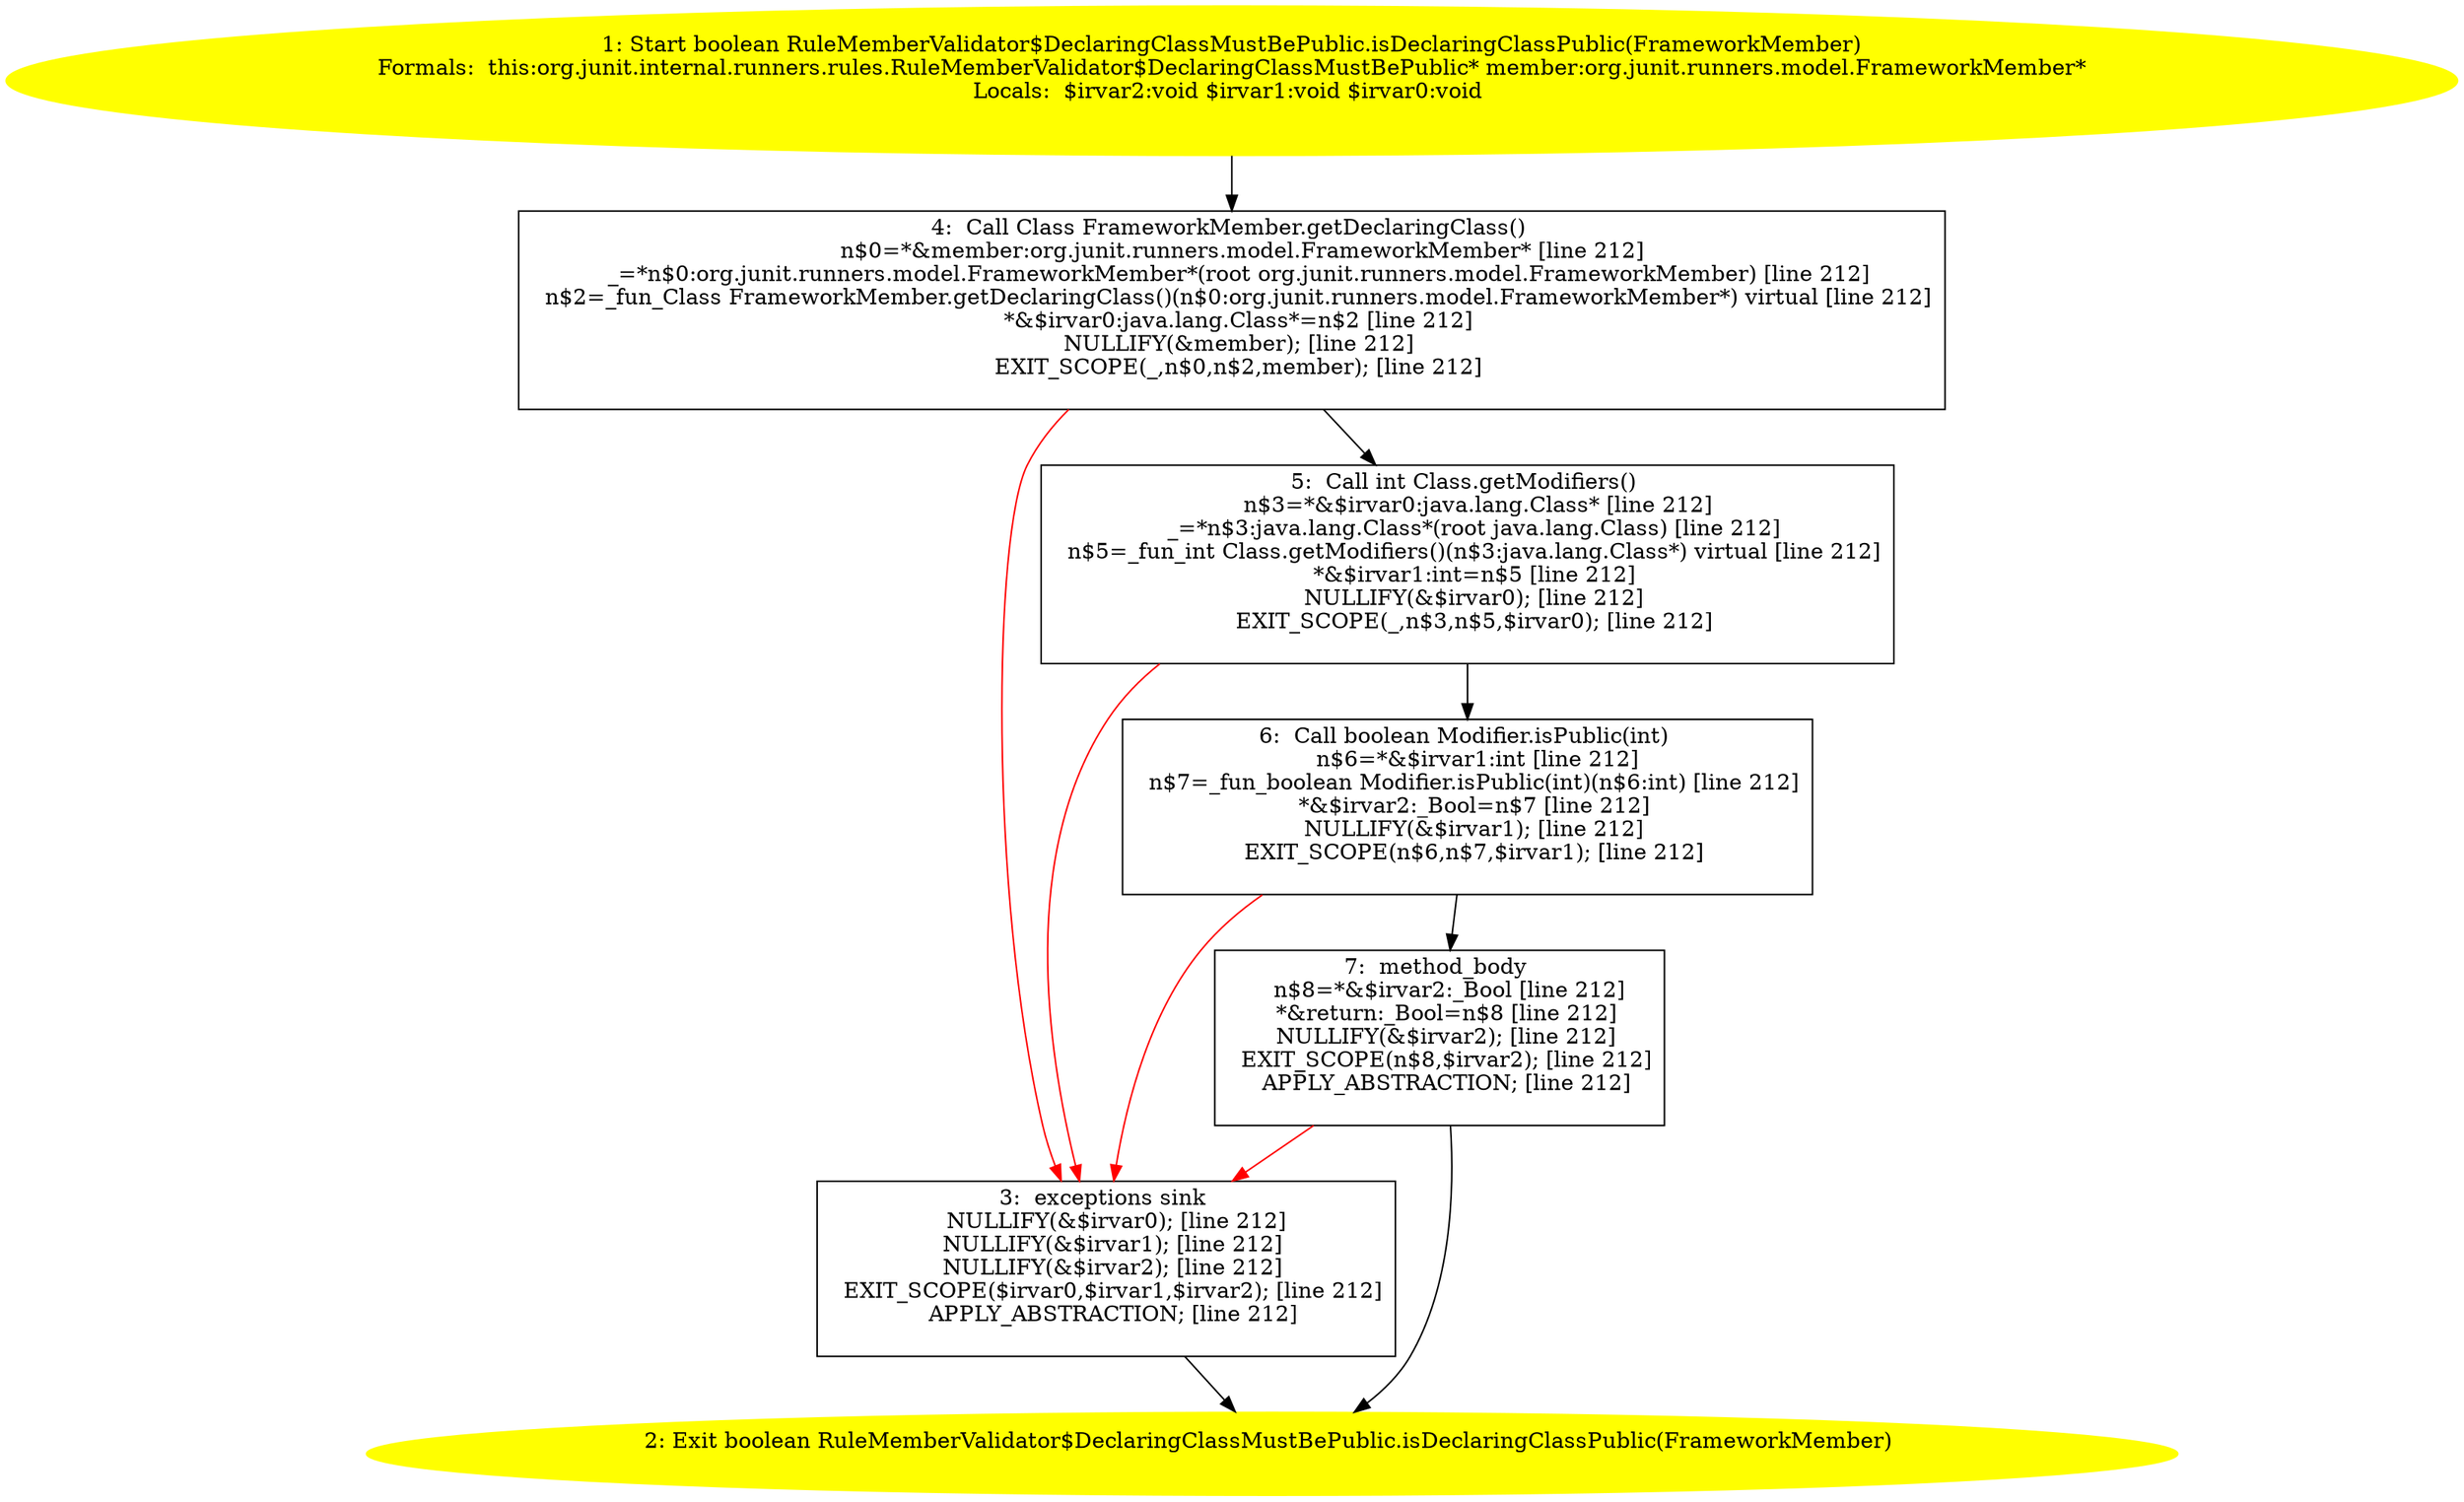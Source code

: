 /* @generated */
digraph cfg {
"org.junit.internal.runners.rules.RuleMemberValidator$DeclaringClassMustBePublic.isDeclaringClassPubl.a5e1dfff52273ae4fb337575e4282344_1" [label="1: Start boolean RuleMemberValidator$DeclaringClassMustBePublic.isDeclaringClassPublic(FrameworkMember)\nFormals:  this:org.junit.internal.runners.rules.RuleMemberValidator$DeclaringClassMustBePublic* member:org.junit.runners.model.FrameworkMember*\nLocals:  $irvar2:void $irvar1:void $irvar0:void \n  " color=yellow style=filled]
	

	 "org.junit.internal.runners.rules.RuleMemberValidator$DeclaringClassMustBePublic.isDeclaringClassPubl.a5e1dfff52273ae4fb337575e4282344_1" -> "org.junit.internal.runners.rules.RuleMemberValidator$DeclaringClassMustBePublic.isDeclaringClassPubl.a5e1dfff52273ae4fb337575e4282344_4" ;
"org.junit.internal.runners.rules.RuleMemberValidator$DeclaringClassMustBePublic.isDeclaringClassPubl.a5e1dfff52273ae4fb337575e4282344_2" [label="2: Exit boolean RuleMemberValidator$DeclaringClassMustBePublic.isDeclaringClassPublic(FrameworkMember) \n  " color=yellow style=filled]
	

"org.junit.internal.runners.rules.RuleMemberValidator$DeclaringClassMustBePublic.isDeclaringClassPubl.a5e1dfff52273ae4fb337575e4282344_3" [label="3:  exceptions sink \n   NULLIFY(&$irvar0); [line 212]\n  NULLIFY(&$irvar1); [line 212]\n  NULLIFY(&$irvar2); [line 212]\n  EXIT_SCOPE($irvar0,$irvar1,$irvar2); [line 212]\n  APPLY_ABSTRACTION; [line 212]\n " shape="box"]
	

	 "org.junit.internal.runners.rules.RuleMemberValidator$DeclaringClassMustBePublic.isDeclaringClassPubl.a5e1dfff52273ae4fb337575e4282344_3" -> "org.junit.internal.runners.rules.RuleMemberValidator$DeclaringClassMustBePublic.isDeclaringClassPubl.a5e1dfff52273ae4fb337575e4282344_2" ;
"org.junit.internal.runners.rules.RuleMemberValidator$DeclaringClassMustBePublic.isDeclaringClassPubl.a5e1dfff52273ae4fb337575e4282344_4" [label="4:  Call Class FrameworkMember.getDeclaringClass() \n   n$0=*&member:org.junit.runners.model.FrameworkMember* [line 212]\n  _=*n$0:org.junit.runners.model.FrameworkMember*(root org.junit.runners.model.FrameworkMember) [line 212]\n  n$2=_fun_Class FrameworkMember.getDeclaringClass()(n$0:org.junit.runners.model.FrameworkMember*) virtual [line 212]\n  *&$irvar0:java.lang.Class*=n$2 [line 212]\n  NULLIFY(&member); [line 212]\n  EXIT_SCOPE(_,n$0,n$2,member); [line 212]\n " shape="box"]
	

	 "org.junit.internal.runners.rules.RuleMemberValidator$DeclaringClassMustBePublic.isDeclaringClassPubl.a5e1dfff52273ae4fb337575e4282344_4" -> "org.junit.internal.runners.rules.RuleMemberValidator$DeclaringClassMustBePublic.isDeclaringClassPubl.a5e1dfff52273ae4fb337575e4282344_5" ;
	 "org.junit.internal.runners.rules.RuleMemberValidator$DeclaringClassMustBePublic.isDeclaringClassPubl.a5e1dfff52273ae4fb337575e4282344_4" -> "org.junit.internal.runners.rules.RuleMemberValidator$DeclaringClassMustBePublic.isDeclaringClassPubl.a5e1dfff52273ae4fb337575e4282344_3" [color="red" ];
"org.junit.internal.runners.rules.RuleMemberValidator$DeclaringClassMustBePublic.isDeclaringClassPubl.a5e1dfff52273ae4fb337575e4282344_5" [label="5:  Call int Class.getModifiers() \n   n$3=*&$irvar0:java.lang.Class* [line 212]\n  _=*n$3:java.lang.Class*(root java.lang.Class) [line 212]\n  n$5=_fun_int Class.getModifiers()(n$3:java.lang.Class*) virtual [line 212]\n  *&$irvar1:int=n$5 [line 212]\n  NULLIFY(&$irvar0); [line 212]\n  EXIT_SCOPE(_,n$3,n$5,$irvar0); [line 212]\n " shape="box"]
	

	 "org.junit.internal.runners.rules.RuleMemberValidator$DeclaringClassMustBePublic.isDeclaringClassPubl.a5e1dfff52273ae4fb337575e4282344_5" -> "org.junit.internal.runners.rules.RuleMemberValidator$DeclaringClassMustBePublic.isDeclaringClassPubl.a5e1dfff52273ae4fb337575e4282344_6" ;
	 "org.junit.internal.runners.rules.RuleMemberValidator$DeclaringClassMustBePublic.isDeclaringClassPubl.a5e1dfff52273ae4fb337575e4282344_5" -> "org.junit.internal.runners.rules.RuleMemberValidator$DeclaringClassMustBePublic.isDeclaringClassPubl.a5e1dfff52273ae4fb337575e4282344_3" [color="red" ];
"org.junit.internal.runners.rules.RuleMemberValidator$DeclaringClassMustBePublic.isDeclaringClassPubl.a5e1dfff52273ae4fb337575e4282344_6" [label="6:  Call boolean Modifier.isPublic(int) \n   n$6=*&$irvar1:int [line 212]\n  n$7=_fun_boolean Modifier.isPublic(int)(n$6:int) [line 212]\n  *&$irvar2:_Bool=n$7 [line 212]\n  NULLIFY(&$irvar1); [line 212]\n  EXIT_SCOPE(n$6,n$7,$irvar1); [line 212]\n " shape="box"]
	

	 "org.junit.internal.runners.rules.RuleMemberValidator$DeclaringClassMustBePublic.isDeclaringClassPubl.a5e1dfff52273ae4fb337575e4282344_6" -> "org.junit.internal.runners.rules.RuleMemberValidator$DeclaringClassMustBePublic.isDeclaringClassPubl.a5e1dfff52273ae4fb337575e4282344_7" ;
	 "org.junit.internal.runners.rules.RuleMemberValidator$DeclaringClassMustBePublic.isDeclaringClassPubl.a5e1dfff52273ae4fb337575e4282344_6" -> "org.junit.internal.runners.rules.RuleMemberValidator$DeclaringClassMustBePublic.isDeclaringClassPubl.a5e1dfff52273ae4fb337575e4282344_3" [color="red" ];
"org.junit.internal.runners.rules.RuleMemberValidator$DeclaringClassMustBePublic.isDeclaringClassPubl.a5e1dfff52273ae4fb337575e4282344_7" [label="7:  method_body \n   n$8=*&$irvar2:_Bool [line 212]\n  *&return:_Bool=n$8 [line 212]\n  NULLIFY(&$irvar2); [line 212]\n  EXIT_SCOPE(n$8,$irvar2); [line 212]\n  APPLY_ABSTRACTION; [line 212]\n " shape="box"]
	

	 "org.junit.internal.runners.rules.RuleMemberValidator$DeclaringClassMustBePublic.isDeclaringClassPubl.a5e1dfff52273ae4fb337575e4282344_7" -> "org.junit.internal.runners.rules.RuleMemberValidator$DeclaringClassMustBePublic.isDeclaringClassPubl.a5e1dfff52273ae4fb337575e4282344_2" ;
	 "org.junit.internal.runners.rules.RuleMemberValidator$DeclaringClassMustBePublic.isDeclaringClassPubl.a5e1dfff52273ae4fb337575e4282344_7" -> "org.junit.internal.runners.rules.RuleMemberValidator$DeclaringClassMustBePublic.isDeclaringClassPubl.a5e1dfff52273ae4fb337575e4282344_3" [color="red" ];
}
